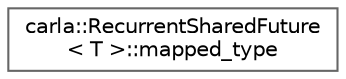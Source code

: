 digraph "类继承关系图"
{
 // INTERACTIVE_SVG=YES
 // LATEX_PDF_SIZE
  bgcolor="transparent";
  edge [fontname=Helvetica,fontsize=10,labelfontname=Helvetica,labelfontsize=10];
  node [fontname=Helvetica,fontsize=10,shape=box,height=0.2,width=0.4];
  rankdir="LR";
  Node0 [id="Node000000",label="carla::RecurrentSharedFuture\l\< T \>::mapped_type",height=0.2,width=0.4,color="grey40", fillcolor="white", style="filled",URL="$d0/d90/structcarla_1_1RecurrentSharedFuture_1_1mapped__type.html",tooltip=" "];
}

